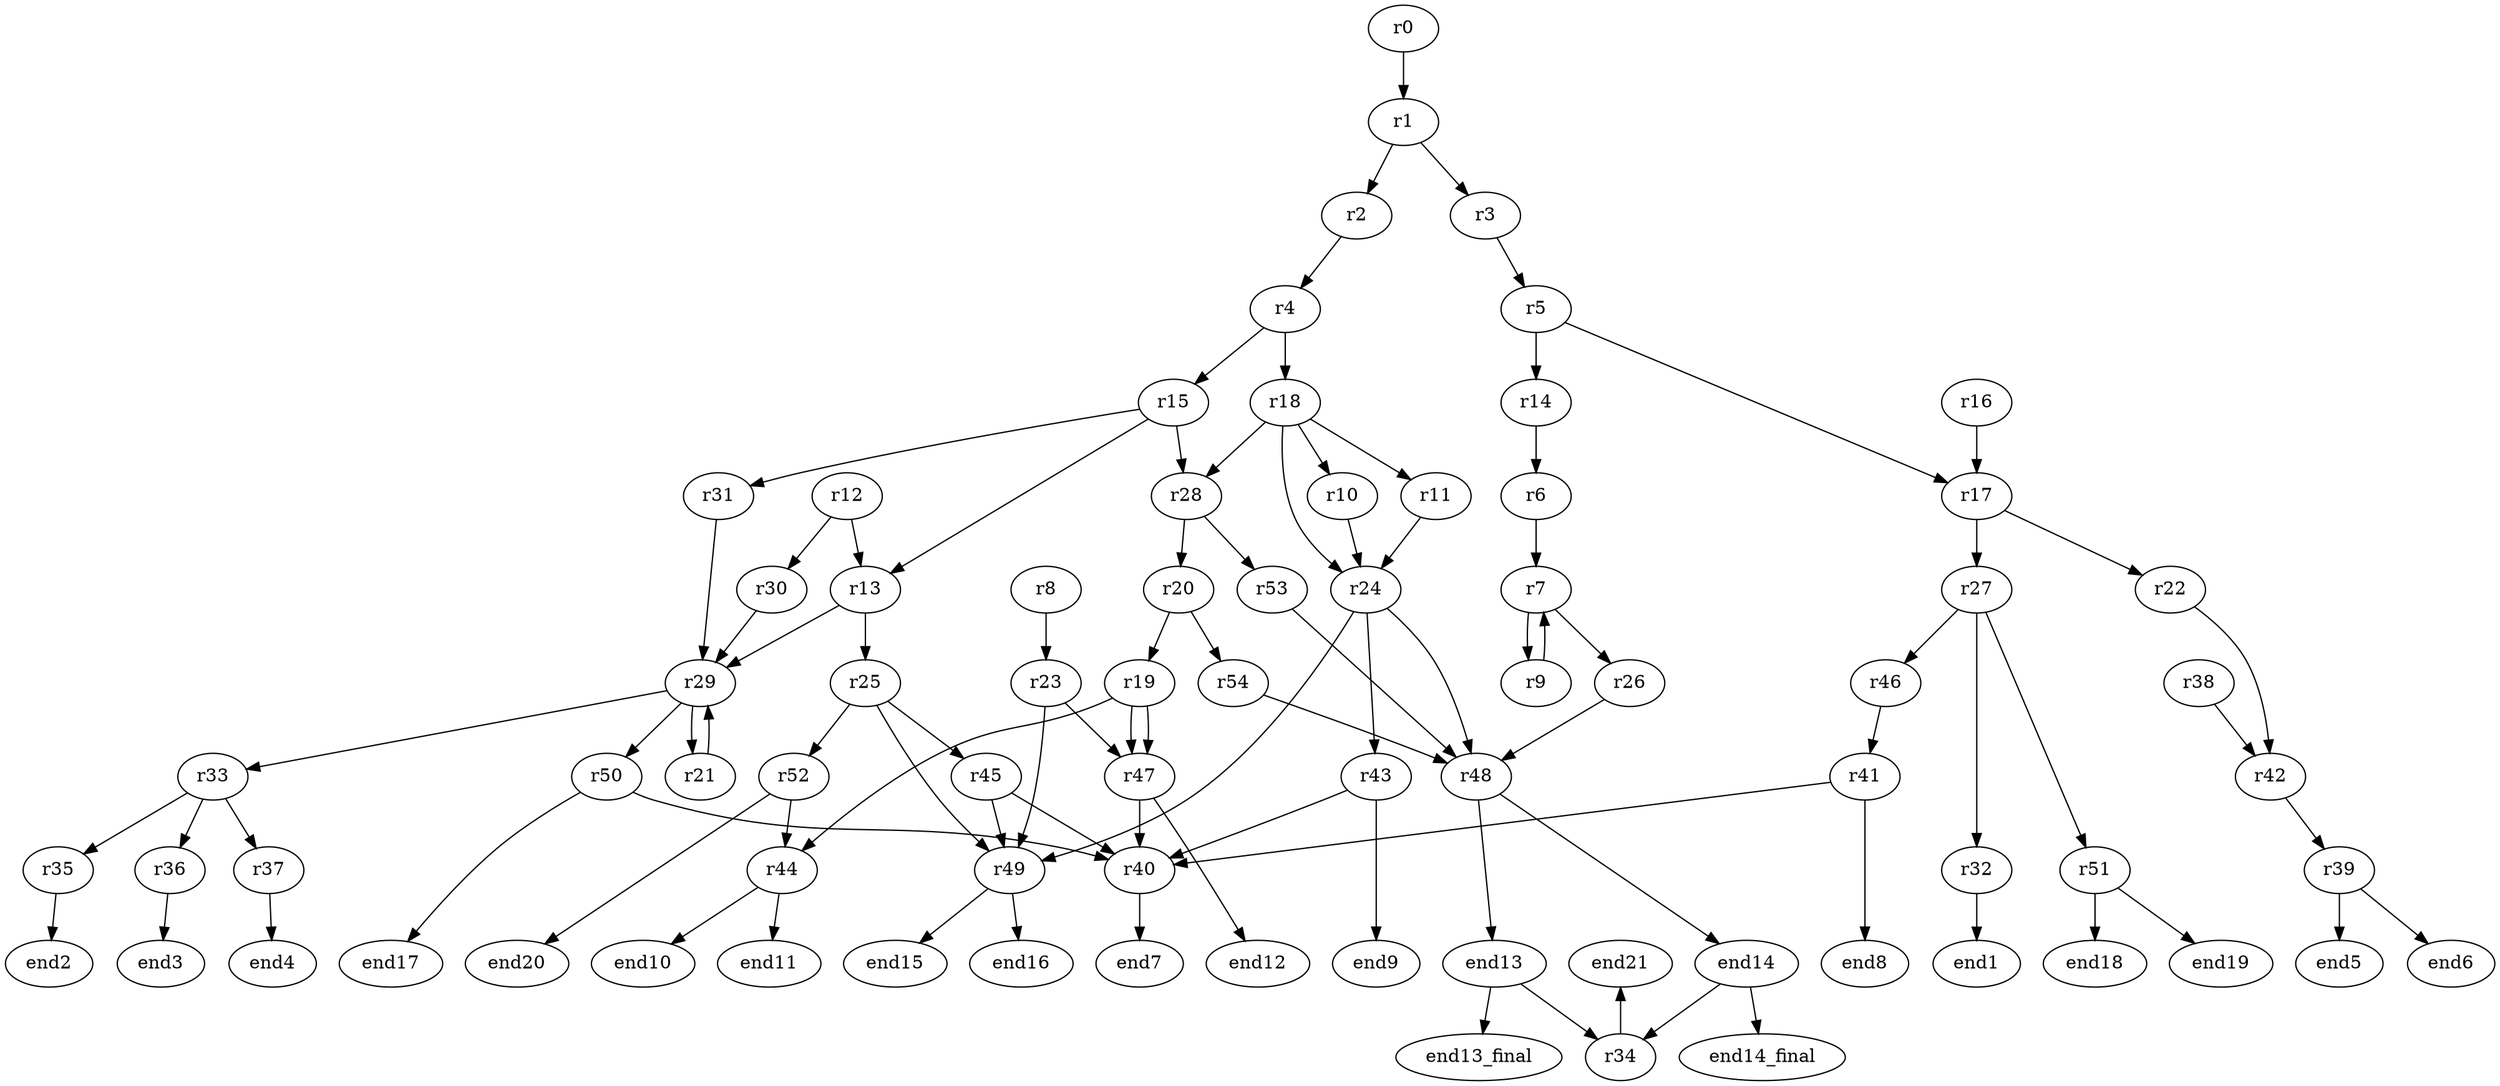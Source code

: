 digraph routes  {
  r0 -> r1;
  r1 -> r2;
  r1 -> r3;
  r2 -> r4;
  r3 -> r5;
  r4 -> r15;
  r4 -> r18;
  r5 -> r14;
  r5 -> r17;
  r6 -> r7;
  r7 -> r9;
  r7 -> r26;
  r8 -> r23;
  r9 -> r7;
  r10 -> r24;
  r11 -> r24;
  r12 -> r30;
  r12 -> r13;
  r13 -> r29;
  r13 -> r25;
  r14 -> r6;
  r15 -> r13;
  r15 -> r31;
  r15 -> r28;
  r16 -> r17;
  r17 -> r22;
  r17 -> r27;
  r18 -> r28;
  r18 -> r10;
  r18 -> r11;
  r18 -> r24;
  r19 -> r47;
  r19 -> r44;
  r19 -> r47;
  r20 -> r54;
  r20 -> r19;
  r21 -> r29;
  r22 -> r42;
  r23 -> r49;
  r23 -> r47;
  r24 -> r49;
  r24 -> r48;
  r24 -> r43;
  r25 -> r52;
  r25 -> r45;
  r25 -> r49;
  r26 -> r48;
  r27 -> r32;
  r27 -> r46;
  r27 -> r51;
  r28 -> r53;
  r28 -> r20;
  r29 -> r21;
  r29 -> r33;
  r29 -> r50;
  r30 -> r29;
  r31 -> r29;
  r32 -> end1;
  r33 -> r37;
  r33 -> r35;
  r33 -> r36;
  r34 -> end21;
  r35 -> end2;
  r36 -> end3;
  r37 -> end4;
  r38 -> r42;
  r39 -> end6;
  r39 -> end5;
  r40 -> end7;
  r41 -> r40;
  r41 -> end8;
  r42 -> r39;
  r43 -> r40;
  r43 -> end9;
  r44 -> end10;
  r44 -> end11;
  r45 -> r40;
  r45 -> r49;
  r46 -> r41;
  r47 -> r40;
  r47 -> end12;
  r48 -> end13;
  end13 -> r34;
  end13 -> end13_final;
  r48 -> end14;
  end14 -> r34;
  end14 -> end14_final;
  r49 -> end15;
  r49 -> end16;
  r50 -> r40;
  r50 -> end17;
  r51 -> end18;
  r51 -> end19;
  r52 -> r44;
  r52 -> end20;
  r53 -> r48;
  r54 -> r48;
  {rank = same ; end1; end2; end3; end4; end5; end6; end7; end8; end9; end10; end11; end12; end13; end14; end15; end16; end17; end18; end19; end20; end21}
}